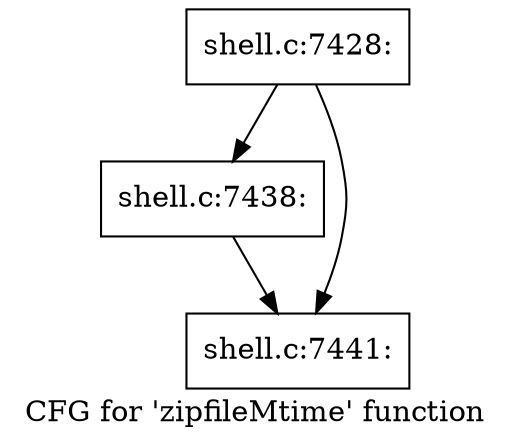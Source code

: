 digraph "CFG for 'zipfileMtime' function" {
	label="CFG for 'zipfileMtime' function";

	Node0x560276ae8880 [shape=record,label="{shell.c:7428:}"];
	Node0x560276ae8880 -> Node0x560276af8f90;
	Node0x560276ae8880 -> Node0x560276af8fe0;
	Node0x560276af8f90 [shape=record,label="{shell.c:7438:}"];
	Node0x560276af8f90 -> Node0x560276af8fe0;
	Node0x560276af8fe0 [shape=record,label="{shell.c:7441:}"];
}
